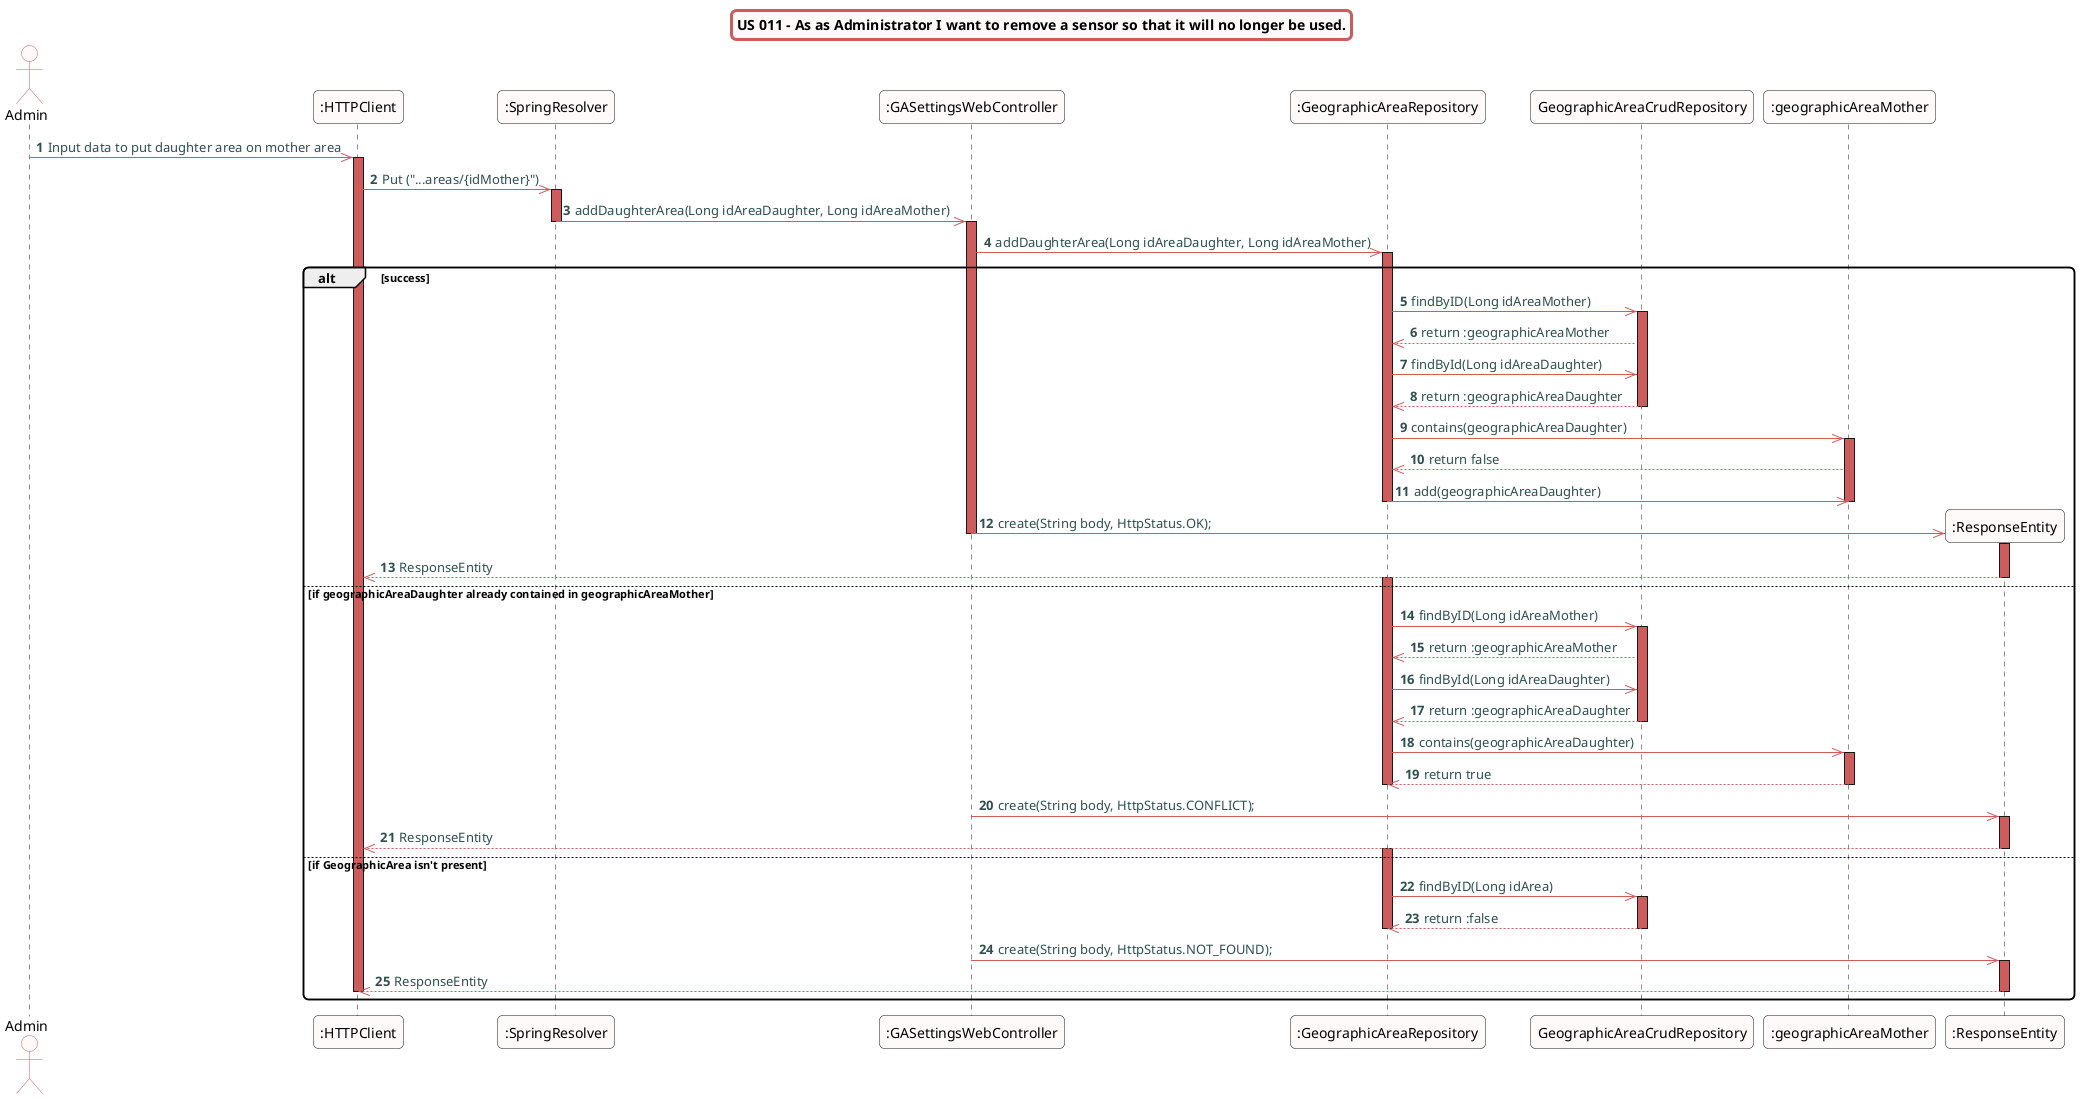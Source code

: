 @startuml
skinparam titleBorderRoundCorner 10
skinparam titleBorderThickness 3
skinparam titleBorderColor indianred
skinparam titleBackgroundColor snow
skinparam FontName quicksand

skinparam actor {
 	BorderColor indianred
 	backgroundColor Snow
 	}

 skinparam sequence {
 	LifeLineBackgroundColor indianred
 	ParticipantBackgroundColor snow
}

 skinparam roundcorner 10

 skinparam component {
   arrowThickness 1
   ArrowFontName Verdana
   ArrowColor indianred
   ArrowFontColor darkslategrey
 }
title US 011 - As as Administrator I want to remove a sensor so that it will no longer be used.
autonumber
actor "Admin"
"Admin" ->> ":HTTPClient":  Input data to put daughter area on mother area
activate ":HTTPClient"
":HTTPClient" ->> ":SpringResolver": Put ("...areas/{idMother}")
activate ":SpringResolver"
":SpringResolver" ->> ":GASettingsWebController": addDaughterArea(Long idAreaDaughter, Long idAreaMother)
deactivate ":SpringResolver"
activate ":GASettingsWebController"
":GASettingsWebController" ->> ":GeographicAreaRepository": addDaughterArea(Long idAreaDaughter, Long idAreaMother)
alt success
activate ":GeographicAreaRepository"
":GeographicAreaRepository" ->> "GeographicAreaCrudRepository": findByID(Long idAreaMother)
activate "GeographicAreaCrudRepository"
"GeographicAreaCrudRepository" -->> ":GeographicAreaRepository": return :geographicAreaMother
":GeographicAreaRepository" ->> "GeographicAreaCrudRepository": findById(Long idAreaDaughter)
"GeographicAreaCrudRepository" -->> ":GeographicAreaRepository": return :geographicAreaDaughter
deactivate "GeographicAreaCrudRepository"

":GeographicAreaRepository" ->> ":geographicAreaMother": contains(geographicAreaDaughter)
activate ":geographicAreaMother"
":geographicAreaMother" -->> ":GeographicAreaRepository": return false
":GeographicAreaRepository" ->> ":geographicAreaMother": add(geographicAreaDaughter)
deactivate ":geographicAreaMother"
deactivate ":GeographicAreaRepository"
create ":ResponseEntity"
":GASettingsWebController" ->> ":ResponseEntity": create(String body, HttpStatus.OK);
activate ":ResponseEntity"
deactivate ":GASettingsWebController"
":ResponseEntity" -->> ":HTTPClient": ResponseEntity
deactivate ":ResponseEntity"
else if geographicAreaDaughter already contained in geographicAreaMother
activate ":GeographicAreaRepository"

":GeographicAreaRepository" ->> "GeographicAreaCrudRepository": findByID(Long idAreaMother)
activate "GeographicAreaCrudRepository"
"GeographicAreaCrudRepository" -->> ":GeographicAreaRepository": return :geographicAreaMother
":GeographicAreaRepository" ->> "GeographicAreaCrudRepository": findById(Long idAreaDaughter)
"GeographicAreaCrudRepository" -->> ":GeographicAreaRepository": return :geographicAreaDaughter
deactivate "GeographicAreaCrudRepository"
":GeographicAreaRepository" ->> ":geographicAreaMother": contains(geographicAreaDaughter)
activate ":geographicAreaMother"
":geographicAreaMother" -->> ":GeographicAreaRepository": return true
deactivate ":geographicAreaMother"
deactivate ":GeographicAreaRepository"
":GASettingsWebController" ->> ":ResponseEntity": create(String body, HttpStatus.CONFLICT);
activate ":ResponseEntity"
":ResponseEntity" -->> ":HTTPClient": ResponseEntity
deactivate ":ResponseEntity"
else if GeographicArea isn't present
activate ":GeographicAreaRepository"

":GeographicAreaRepository" ->> "GeographicAreaCrudRepository": findByID(Long idArea)
activate "GeographicAreaCrudRepository"
"GeographicAreaCrudRepository" -->> ":GeographicAreaRepository": return :false
deactivate "GeographicAreaCrudRepository"
deactivate ":GeographicAreaRepository"
":GASettingsWebController" ->> ":ResponseEntity": create(String body, HttpStatus.NOT_FOUND);
activate ":ResponseEntity"

":ResponseEntity" -->> ":HTTPClient": ResponseEntity
deactivate ":HTTPClient"
deactivate ":ResponseEntity"
end


@enduml